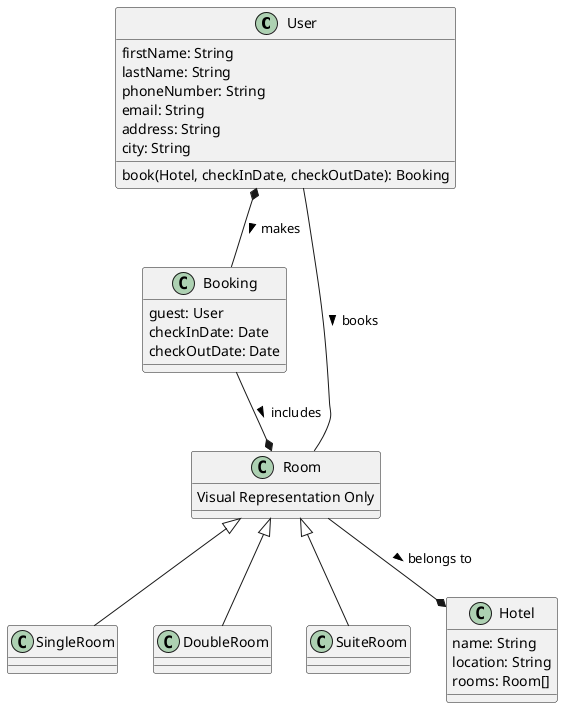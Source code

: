 @startuml Class Interactions

class User {
  firstName: String
  lastName: String
  phoneNumber: String
  email: String
  address: String
  city: String
  book(Hotel, checkInDate, checkOutDate): Booking
}

class Booking {
  guest: User
  checkInDate: Date
  checkOutDate: Date
}

' The Room classes are for visual representation only
class Room {
Visual Representation Only
}
class SingleRoom {}
class DoubleRoom {}
class SuiteRoom {}

class Hotel {
  name: String
  location: String
  rooms: Room[]
}

User *-- Booking : makes >
Booking --* Room : includes >
Room --* Hotel : belongs to >
User -- Room : books >
Room <|-- SingleRoom
Room <|-- DoubleRoom
Room <|-- SuiteRoom

@enduml
